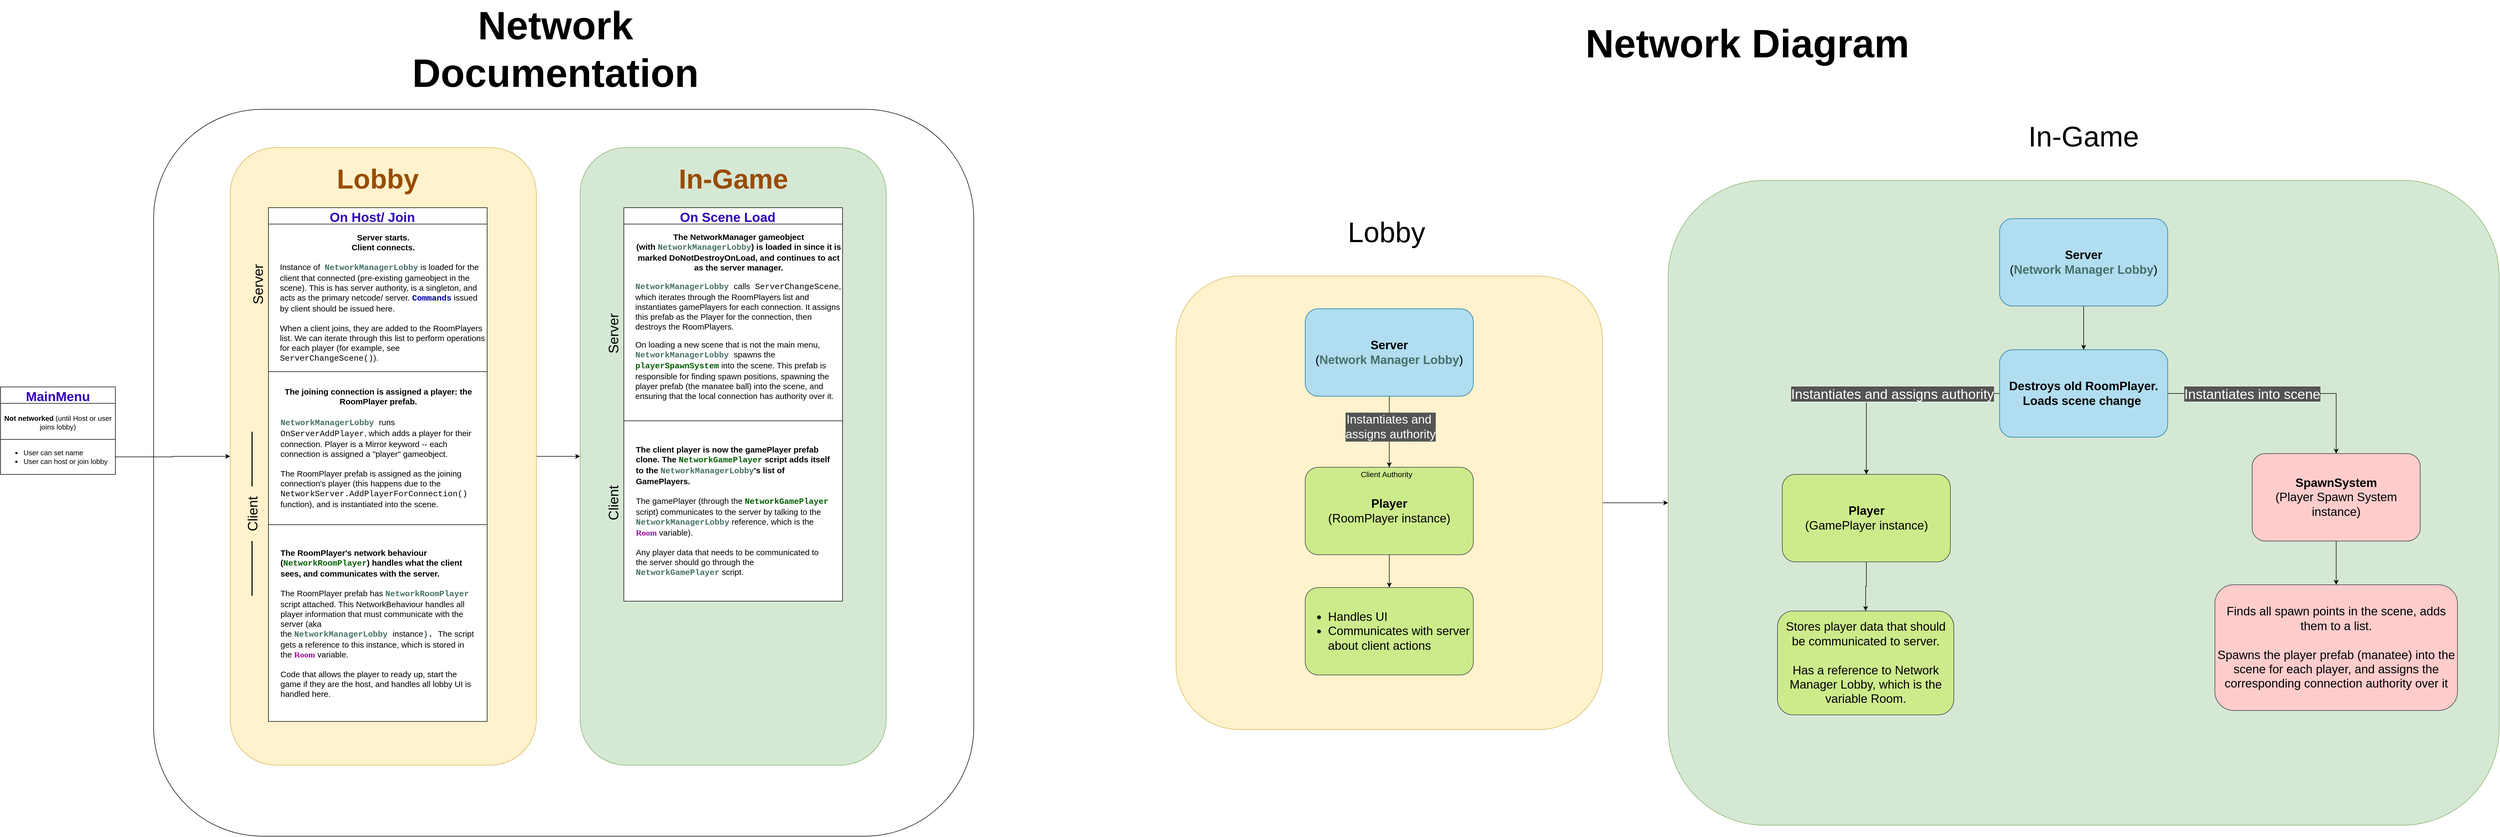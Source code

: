 <mxfile version="14.2.7" type="device"><diagram id="R2lEEEUBdFMjLlhIrx00" name="Page-1"><mxGraphModel dx="5277" dy="4610" grid="1" gridSize="10" guides="1" tooltips="1" connect="1" arrows="1" fold="1" page="0" pageScale="1" pageWidth="850" pageHeight="1100" math="0" shadow="0" extFonts="Permanent Marker^https://fonts.googleapis.com/css?family=Permanent+Marker"><root><mxCell id="0"/><mxCell id="1" parent="0"/><mxCell id="cDGni6hB-lOqqMxHIN8p-10" value="" style="rounded=1;whiteSpace=wrap;html=1;labelBackgroundColor=none;fontSize=13;fontColor=#3200BA;" parent="1" vertex="1"><mxGeometry x="-570" y="-1010" width="1500" height="1330" as="geometry"/></mxCell><mxCell id="cDGni6hB-lOqqMxHIN8p-33" style="edgeStyle=orthogonalEdgeStyle;rounded=0;orthogonalLoop=1;jettySize=auto;html=1;entryX=0;entryY=0.5;entryDx=0;entryDy=0;fontSize=72;fontColor=#994C00;" parent="1" source="cDGni6hB-lOqqMxHIN8p-22" target="cDGni6hB-lOqqMxHIN8p-30" edge="1"><mxGeometry relative="1" as="geometry"/></mxCell><mxCell id="cDGni6hB-lOqqMxHIN8p-22" value="" style="rounded=1;whiteSpace=wrap;html=1;labelBackgroundColor=none;fontSize=72;align=left;fillColor=#fff2cc;strokeColor=#d6b656;" parent="1" vertex="1"><mxGeometry x="-430" y="-940" width="560" height="1130" as="geometry"/></mxCell><mxCell id="cDGni6hB-lOqqMxHIN8p-1" value="Network Documentation" style="text;html=1;strokeColor=none;fillColor=none;align=center;verticalAlign=middle;whiteSpace=wrap;rounded=0;fontStyle=1;fontSize=72;" parent="1" vertex="1"><mxGeometry x="-160" y="-1200" width="650" height="160" as="geometry"/></mxCell><mxCell id="cDGni6hB-lOqqMxHIN8p-7" value="MainMenu" style="swimlane;fontSize=24;labelBackgroundColor=none;startSize=30;fontColor=#3200BA;" parent="1" vertex="1"><mxGeometry x="-850" y="-502" width="210" height="160" as="geometry"><mxRectangle x="-590" y="-890" width="150" height="30" as="alternateBounds"/></mxGeometry></mxCell><mxCell id="cDGni6hB-lOqqMxHIN8p-6" value="&lt;b&gt;Not networked&lt;/b&gt; (until Host or user joins lobby)" style="rounded=0;whiteSpace=wrap;html=1;fontSize=13;" parent="cDGni6hB-lOqqMxHIN8p-7" vertex="1"><mxGeometry y="30" width="210" height="70" as="geometry"/></mxCell><mxCell id="cDGni6hB-lOqqMxHIN8p-8" value="&lt;ul&gt;&lt;li&gt;User can set name&lt;/li&gt;&lt;li&gt;User can host or join lobby&lt;/li&gt;&lt;/ul&gt;" style="rounded=0;whiteSpace=wrap;html=1;fontSize=13;align=left;" parent="cDGni6hB-lOqqMxHIN8p-7" vertex="1"><mxGeometry y="96" width="210" height="64" as="geometry"/></mxCell><mxCell id="cDGni6hB-lOqqMxHIN8p-11" value="On Host/ Join" style="swimlane;fontSize=24;labelBackgroundColor=none;startSize=30;fontColor=#3200BA;spacingRight=20;" parent="1" vertex="1"><mxGeometry x="-360" y="-830" width="400" height="780" as="geometry"><mxRectangle x="-360" y="-830" width="150" height="30" as="alternateBounds"/></mxGeometry></mxCell><mxCell id="cDGni6hB-lOqqMxHIN8p-12" value="&lt;font style=&quot;font-size: 15px&quot;&gt;&lt;b&gt;&lt;br&gt;&lt;br&gt;Server starts.&lt;br&gt;Client connects.&lt;br&gt;&lt;/b&gt;&lt;br&gt;&lt;div style=&quot;text-align: left&quot;&gt;Instance of&amp;nbsp;&amp;nbsp;&lt;font face=&quot;Courier New&quot; color=&quot;#447068&quot; style=&quot;text-align: left ; font-weight: bold ; font-size: 15px&quot;&gt;NetworkManagerLobby&lt;/font&gt;&lt;span style=&quot;text-align: left ; font-weight: bold&quot;&gt; &lt;/span&gt;&lt;span style=&quot;text-align: left&quot;&gt;is loaded for the client that connected (pre-existing gameobject in the scene). This is has server authority, is a singleton, and acts as the primary netcode/ server. &lt;font color=&quot;#000099&quot; face=&quot;Courier New&quot;&gt;&lt;b&gt;Commands&lt;/b&gt;&lt;/font&gt;&amp;nbsp;issued by client should be issued here.&lt;/span&gt;&lt;/div&gt;&lt;div style=&quot;text-align: left&quot;&gt;&lt;span style=&quot;text-align: left&quot;&gt;&lt;br&gt;&lt;/span&gt;&lt;/div&gt;&lt;div style=&quot;text-align: left&quot;&gt;When a client joins, they are added to the RoomPlayers list. We can iterate through this list to perform operations for each player (for example, see &lt;font face=&quot;Courier New&quot;&gt;ServerChangeScene()&lt;/font&gt;).&lt;/div&gt;&lt;div style=&quot;text-align: left&quot;&gt;&lt;span style=&quot;text-align: left&quot;&gt;&lt;br&gt;&lt;/span&gt;&lt;/div&gt;&lt;div style=&quot;text-align: left&quot;&gt;&lt;span style=&quot;text-align: left&quot;&gt;&lt;br&gt;&lt;/span&gt;&lt;/div&gt;&lt;/font&gt;" style="rounded=0;whiteSpace=wrap;html=1;fontSize=13;spacingLeft=20;" parent="cDGni6hB-lOqqMxHIN8p-11" vertex="1"><mxGeometry y="30" width="400" height="270" as="geometry"/></mxCell><mxCell id="cDGni6hB-lOqqMxHIN8p-15" value="&lt;div style=&quot;text-align: center&quot;&gt;&lt;font color=&quot;#000000&quot;&gt;&lt;b&gt;The joining connection is assigned a player: the RoomPlayer prefab.&lt;/b&gt;&lt;/font&gt;&lt;/div&gt;&lt;span style=&quot;color: rgb(68 , 112 , 104) ; font-family: &amp;#34;courier new&amp;#34; ; font-weight: 700&quot;&gt;&lt;br&gt;NetworkManagerLobby &lt;/span&gt;&lt;font color=&quot;#000000&quot;&gt;runs &lt;font face=&quot;Courier New&quot;&gt;OnServerAddPlayer&lt;/font&gt;, which adds a player for their connection. Player is a Mirror keyword -- each connection is assigned a &quot;player&quot; gameobject.&amp;nbsp;&lt;br&gt;&lt;br&gt;The RoomPlayer prefab is assigned as the joining connection's player (this happens due to the &lt;font face=&quot;Courier New&quot;&gt;NetworkServer.AddPlayerForConnection()&lt;/font&gt; function), and is instantiated into the scene.&lt;font face=&quot;courier new&quot;&gt;&amp;nbsp;&lt;/font&gt;&lt;/font&gt;" style="rounded=0;whiteSpace=wrap;html=1;labelBackgroundColor=none;fontSize=15;fontColor=#3200BA;align=left;spacingLeft=20;spacingRight=20;" parent="1" vertex="1"><mxGeometry x="-360" y="-530" width="400" height="280" as="geometry"/></mxCell><mxCell id="cDGni6hB-lOqqMxHIN8p-16" value="&lt;font color=&quot;#000000&quot; style=&quot;font-size: 25px&quot;&gt;Server&lt;/font&gt;" style="text;html=1;strokeColor=none;fillColor=none;align=center;verticalAlign=middle;whiteSpace=wrap;rounded=0;labelBackgroundColor=none;fontSize=13;fontColor=#3200BA;rotation=-90;" parent="1" vertex="1"><mxGeometry x="-400" y="-700" width="40" height="20" as="geometry"/></mxCell><mxCell id="cDGni6hB-lOqqMxHIN8p-17" value="&lt;font color=&quot;#000000&quot; style=&quot;font-size: 25px&quot;&gt;Client&lt;/font&gt;" style="text;html=1;strokeColor=none;fillColor=none;align=center;verticalAlign=middle;whiteSpace=wrap;rounded=0;labelBackgroundColor=none;fontSize=13;fontColor=#3200BA;rotation=-90;" parent="1" vertex="1"><mxGeometry x="-410" y="-280" width="40" height="20" as="geometry"/></mxCell><mxCell id="cDGni6hB-lOqqMxHIN8p-19" value="&lt;b&gt;&lt;font color=&quot;#000000&quot;&gt;The RoomPlayer's network behaviour (&lt;/font&gt;&lt;font color=&quot;#005e00&quot; face=&quot;Courier New&quot;&gt;NetworkRoomPlayer&lt;/font&gt;&lt;font color=&quot;#000000&quot;&gt;) handles what the client sees, and communicates with the server.&lt;/font&gt;&lt;/b&gt;&lt;br&gt;&lt;br&gt;&lt;font color=&quot;#000000&quot;&gt;The RoomPlayer prefab has&lt;/font&gt; &lt;font color=&quot;#447068&quot; face=&quot;Courier New&quot;&gt;&lt;b&gt;NetworkRoomPlayer&lt;/b&gt;&lt;/font&gt; &lt;font color=&quot;#000000&quot;&gt;script attached. This NetworkBehaviour handles all player information that must communicate with the server (aka the&amp;nbsp;&lt;/font&gt;&lt;span style=&quot;color: rgb(68 , 112 , 104) ; font-family: &amp;#34;courier new&amp;#34; ; font-weight: 700&quot;&gt;NetworkManagerLobby&amp;nbsp;&lt;/span&gt;&lt;font color=&quot;#000000&quot;&gt;instance&lt;/font&gt;&lt;font color=&quot;#447068&quot; face=&quot;courier new&quot;&gt;&lt;b&gt;)&lt;/b&gt;&lt;/font&gt;&lt;font face=&quot;courier new&quot; style=&quot;color: rgb(0 , 0 , 0) ; font-weight: 700&quot;&gt;. &lt;/font&gt;&lt;font color=&quot;#000000&quot;&gt;The script gets a reference to this instance, which is stored in the &lt;/font&gt;&lt;font face=&quot;Lucida Console&quot; color=&quot;#b00098&quot;&gt;&lt;b&gt;Room&lt;/b&gt;&lt;/font&gt;&lt;font color=&quot;#000000&quot;&gt; variable.&lt;/font&gt;&lt;br&gt;&lt;br&gt;&lt;font color=&quot;#000000&quot;&gt;Code that allows the player to ready up, start the game if they are the host, and handles all lobby UI is handled here.&lt;/font&gt;" style="rounded=0;whiteSpace=wrap;html=1;labelBackgroundColor=none;fontSize=15;fontColor=#3200BA;align=left;spacingLeft=20;spacingRight=20;" parent="1" vertex="1"><mxGeometry x="-360" y="-250" width="400" height="360" as="geometry"/></mxCell><mxCell id="cDGni6hB-lOqqMxHIN8p-23" value="&lt;font style=&quot;font-size: 50px&quot;&gt;Lobby&lt;/font&gt;" style="text;html=1;strokeColor=none;fillColor=none;align=center;verticalAlign=middle;whiteSpace=wrap;rounded=0;labelBackgroundColor=none;fontSize=72;fontStyle=1;fontColor=#994C00;" parent="1" vertex="1"><mxGeometry x="-245" y="-960" width="170" height="140" as="geometry"/></mxCell><mxCell id="cDGni6hB-lOqqMxHIN8p-27" value="" style="line;strokeWidth=2;direction=south;html=1;labelBackgroundColor=none;fontSize=72;fontColor=#994C00;align=left;" parent="1" vertex="1"><mxGeometry x="-395" y="-220" width="10" height="100" as="geometry"/></mxCell><mxCell id="cDGni6hB-lOqqMxHIN8p-28" value="" style="line;strokeWidth=2;direction=south;html=1;labelBackgroundColor=none;fontSize=72;fontColor=#994C00;align=left;" parent="1" vertex="1"><mxGeometry x="-395" y="-420" width="10" height="100" as="geometry"/></mxCell><mxCell id="cDGni6hB-lOqqMxHIN8p-30" value="" style="rounded=1;whiteSpace=wrap;html=1;labelBackgroundColor=none;fontSize=72;align=left;fillColor=#d5e8d4;strokeColor=#82b366;" parent="1" vertex="1"><mxGeometry x="210" y="-940" width="560" height="1130" as="geometry"/></mxCell><mxCell id="cDGni6hB-lOqqMxHIN8p-31" value="&lt;font style=&quot;font-size: 50px&quot;&gt;In-Game&lt;/font&gt;" style="text;html=1;strokeColor=none;fillColor=none;align=center;verticalAlign=middle;whiteSpace=wrap;rounded=0;labelBackgroundColor=none;fontSize=72;fontStyle=1;fontColor=#994C00;" parent="1" vertex="1"><mxGeometry x="372.5" y="-960" width="235" height="140" as="geometry"/></mxCell><mxCell id="cDGni6hB-lOqqMxHIN8p-32" style="edgeStyle=orthogonalEdgeStyle;rounded=0;orthogonalLoop=1;jettySize=auto;html=1;fontSize=72;fontColor=#994C00;" parent="1" source="cDGni6hB-lOqqMxHIN8p-8" target="cDGni6hB-lOqqMxHIN8p-22" edge="1"><mxGeometry relative="1" as="geometry"/></mxCell><mxCell id="cDGni6hB-lOqqMxHIN8p-34" value="On Scene Load" style="swimlane;fontSize=24;labelBackgroundColor=none;startSize=30;fontColor=#3200BA;spacingRight=20;" parent="1" vertex="1"><mxGeometry x="290" y="-830" width="400" height="720" as="geometry"><mxRectangle x="-360" y="-830" width="150" height="30" as="alternateBounds"/></mxGeometry></mxCell><mxCell id="cDGni6hB-lOqqMxHIN8p-35" value="&lt;b&gt;&lt;font style=&quot;font-size: 15px&quot;&gt;The NetworkManager gameobject (with&amp;nbsp;&lt;/font&gt;&lt;/b&gt;&lt;span style=&quot;color: rgb(68 , 112 , 104) ; font-family: &amp;#34;courier new&amp;#34; ; font-size: 15px ; font-weight: 700 ; text-align: left&quot;&gt;NetworkManagerLobby&lt;/span&gt;&lt;b style=&quot;font-size: 15px&quot;&gt;) is loaded in since it is marked DoNotDestroyOnLoad, and continues to act as the server manager.&lt;/b&gt;&lt;br&gt;&lt;br&gt;&lt;div style=&quot;text-align: left&quot;&gt;&lt;b style=&quot;color: rgb(68 , 112 , 104) ; font-family: &amp;#34;courier new&amp;#34; ; font-size: 15px&quot;&gt;NetworkManagerLobby&amp;nbsp;&lt;/b&gt;&lt;span style=&quot;font-size: 15px&quot;&gt;calls&lt;/span&gt;&lt;font face=&quot;Courier New&quot; style=&quot;font-size: 15px&quot;&gt; ServerChangeScene&lt;/font&gt;&lt;span style=&quot;font-size: 15px&quot;&gt;, which iterates through the RoomPlayers list and instantiates gamePlayers for each connection. It assigns this prefab as the Player for the connection, then destroys the RoomPlayers.&amp;nbsp;&lt;/span&gt;&lt;/div&gt;&lt;br&gt;&lt;div style=&quot;text-align: left ; font-size: 15px&quot;&gt;On loading a new scene that is not the main menu,&amp;nbsp;&lt;/div&gt;&lt;span style=&quot;font-size: 15px&quot;&gt;&lt;div style=&quot;text-align: left&quot;&gt;&lt;span&gt;&lt;font color=&quot;#447068&quot; style=&quot;font-family: &amp;#34;courier new&amp;#34;&quot;&gt;&lt;b&gt;NetworkManagerLobby &lt;/b&gt;&lt;/font&gt;spawns the &lt;font color=&quot;#005e00&quot; face=&quot;Courier New&quot;&gt;&lt;b&gt;playerSpawnSystem&lt;/b&gt;&lt;/font&gt; into the scene. This prefab is responsible for finding spawn positions, spawning the player prefab (the manatee ball) into the scene, and ensuring that the local connection has authority over it.&amp;nbsp;&lt;/span&gt;&lt;/div&gt;&lt;/span&gt;&lt;div style=&quot;text-align: left ; font-size: 15px&quot;&gt;&amp;nbsp;&lt;/div&gt;&lt;br&gt;&lt;div style=&quot;text-align: left&quot;&gt;&lt;span style=&quot;font-size: 15px&quot;&gt;&lt;b&gt;&lt;br&gt;&lt;/b&gt;&lt;/span&gt;&lt;/div&gt;" style="rounded=0;whiteSpace=wrap;html=1;fontSize=13;spacingLeft=20;spacingTop=30;" parent="cDGni6hB-lOqqMxHIN8p-34" vertex="1"><mxGeometry y="30" width="400" height="360" as="geometry"/></mxCell><mxCell id="cDGni6hB-lOqqMxHIN8p-36" value="&lt;font color=&quot;#000000&quot; style=&quot;font-size: 25px&quot;&gt;Server&lt;/font&gt;" style="text;html=1;strokeColor=none;fillColor=none;align=center;verticalAlign=middle;whiteSpace=wrap;rounded=0;labelBackgroundColor=none;fontSize=13;fontColor=#3200BA;rotation=-90;" parent="1" vertex="1"><mxGeometry x="250" y="-610" width="40" height="20" as="geometry"/></mxCell><mxCell id="cDGni6hB-lOqqMxHIN8p-37" value="&lt;font color=&quot;#000000&quot; style=&quot;font-size: 25px&quot;&gt;Client&lt;/font&gt;" style="text;html=1;strokeColor=none;fillColor=none;align=center;verticalAlign=middle;whiteSpace=wrap;rounded=0;labelBackgroundColor=none;fontSize=13;fontColor=#3200BA;rotation=-90;" parent="1" vertex="1"><mxGeometry x="250" y="-300" width="40" height="20" as="geometry"/></mxCell><mxCell id="cDGni6hB-lOqqMxHIN8p-38" value="&lt;font style=&quot;font-size: 15px&quot;&gt;&lt;span style=&quot;font-size: 15px&quot;&gt;&lt;font style=&quot;font-weight: bold ; font-size: 15px&quot;&gt;The client player is now the gamePlayer prefab clone.&lt;/font&gt;&lt;span style=&quot;font-size: 15px&quot;&gt;&lt;b&gt;&amp;nbsp;The &lt;/b&gt;&lt;font color=&quot;#005e00&quot; face=&quot;Courier New&quot; style=&quot;font-weight: bold&quot;&gt;NetworkGamePlayer&lt;/font&gt;&lt;b&gt; script adds itself to the &lt;/b&gt;&lt;font face=&quot;Courier New&quot; style=&quot;font-weight: bold&quot; color=&quot;#447068&quot;&gt;NetworkManagerLobby&lt;/font&gt;&lt;b&gt;'s list of GamePlayers.&amp;nbsp;&lt;/b&gt;&lt;br&gt;&lt;br&gt;The gamePlayer (through the &lt;font face=&quot;Courier New&quot; color=&quot;#005e00&quot;&gt;&lt;b&gt;NetworkGamePlayer&lt;/b&gt;&lt;/font&gt; script) communicates to the server by talking to the &lt;font face=&quot;Courier New&quot; color=&quot;#447068&quot;&gt;&lt;b&gt;NetworkManagerLobby&lt;/b&gt;&lt;/font&gt; reference, which is the &lt;b&gt;&lt;font color=&quot;#b00098&quot; face=&quot;Lucida Console&quot;&gt;Room&lt;/font&gt; &lt;/b&gt;variable).&lt;br&gt;&lt;br&gt;Any player data that needs to be communicated to the server should go through the &lt;font color=&quot;#447068&quot;&gt;&lt;font face=&quot;Courier New&quot;&gt;&lt;b&gt;NetworkGamePlayer&lt;/b&gt;&lt;/font&gt; &lt;/font&gt;script.&lt;br&gt;&lt;/span&gt;&lt;/span&gt;&lt;/font&gt;" style="rounded=0;whiteSpace=wrap;html=1;labelBackgroundColor=none;strokeWidth=1;fontSize=15;align=left;spacingLeft=20;spacingRight=20;" parent="1" vertex="1"><mxGeometry x="290" y="-440" width="400" height="330" as="geometry"/></mxCell><mxCell id="cDGni6hB-lOqqMxHIN8p-39" value="Network Diagram" style="text;html=1;strokeColor=none;fillColor=none;align=center;verticalAlign=middle;whiteSpace=wrap;rounded=0;fontStyle=1;fontSize=72;" parent="1" vertex="1"><mxGeometry x="2020" y="-1210" width="650" height="160" as="geometry"/></mxCell><mxCell id="7W852-flDRKRtyeRPejq-12" value="" style="edgeStyle=orthogonalEdgeStyle;rounded=0;orthogonalLoop=1;jettySize=auto;html=1;fontSize=22;fontColor=#FFFFFF;" edge="1" parent="1" source="7W852-flDRKRtyeRPejq-1" target="7W852-flDRKRtyeRPejq-11"><mxGeometry relative="1" as="geometry"/></mxCell><mxCell id="7W852-flDRKRtyeRPejq-1" value="" style="rounded=1;whiteSpace=wrap;html=1;labelBackgroundColor=none;fillColor=#fff2cc;strokeColor=#d6b656;" vertex="1" parent="1"><mxGeometry x="1300" y="-705" width="780" height="830" as="geometry"/></mxCell><mxCell id="7W852-flDRKRtyeRPejq-2" value="Lobby" style="text;html=1;strokeColor=none;fillColor=none;align=center;verticalAlign=middle;whiteSpace=wrap;rounded=0;fontSize=52;" vertex="1" parent="1"><mxGeometry x="1530" y="-855" width="310" height="140" as="geometry"/></mxCell><mxCell id="7W852-flDRKRtyeRPejq-5" value="" style="edgeStyle=orthogonalEdgeStyle;rounded=0;orthogonalLoop=1;jettySize=auto;html=1;fontSize=22;fontColor=#000000;" edge="1" parent="1" source="7W852-flDRKRtyeRPejq-3" target="7W852-flDRKRtyeRPejq-4"><mxGeometry relative="1" as="geometry"/></mxCell><mxCell id="7W852-flDRKRtyeRPejq-8" value="Instantiates and&amp;nbsp;&lt;br&gt;assigns authority" style="edgeLabel;html=1;align=center;verticalAlign=middle;resizable=0;points=[];fontSize=22;labelBackgroundColor=#545454;fontColor=#FFFFFF;" vertex="1" connectable="0" parent="7W852-flDRKRtyeRPejq-5"><mxGeometry x="-0.139" y="1" relative="1" as="geometry"><mxPoint x="1" as="offset"/></mxGeometry></mxCell><mxCell id="7W852-flDRKRtyeRPejq-3" value="&lt;font style=&quot;font-size: 22px&quot;&gt;&lt;b&gt;Server&lt;/b&gt; &lt;br&gt;(&lt;b&gt;&lt;font color=&quot;#447068&quot;&gt;Network Manager Lobby&lt;/font&gt;&lt;/b&gt;)&lt;/font&gt;" style="rounded=1;whiteSpace=wrap;html=1;labelBackgroundColor=none;fontSize=22;fillColor=#b1ddf0;strokeColor=#10739e;" vertex="1" parent="1"><mxGeometry x="1536.25" y="-645" width="307.5" height="160" as="geometry"/></mxCell><mxCell id="7W852-flDRKRtyeRPejq-10" value="" style="edgeStyle=orthogonalEdgeStyle;rounded=0;orthogonalLoop=1;jettySize=auto;html=1;fontSize=22;fontColor=#FFFFFF;" edge="1" parent="1" source="7W852-flDRKRtyeRPejq-4" target="7W852-flDRKRtyeRPejq-9"><mxGeometry relative="1" as="geometry"/></mxCell><mxCell id="7W852-flDRKRtyeRPejq-4" value="&lt;b&gt;Player&lt;br&gt;&lt;/b&gt;(RoomPlayer instance)" style="rounded=1;whiteSpace=wrap;html=1;labelBackgroundColor=none;fontSize=22;fillColor=#cdeb8b;strokeColor=#36393d;" vertex="1" parent="1"><mxGeometry x="1536.25" y="-355" width="307.5" height="160" as="geometry"/></mxCell><mxCell id="7W852-flDRKRtyeRPejq-6" value="&lt;font style=&quot;font-size: 14px&quot;&gt;Client Authority&lt;/font&gt;" style="text;html=1;strokeColor=none;fillColor=none;align=center;verticalAlign=middle;whiteSpace=wrap;rounded=0;labelBackgroundColor=none;fontSize=22;fontColor=#000000;" vertex="1" parent="1"><mxGeometry x="1610" y="-365" width="150" height="42" as="geometry"/></mxCell><mxCell id="7W852-flDRKRtyeRPejq-9" value="&lt;ul&gt;&lt;li&gt;Handles UI&lt;/li&gt;&lt;li&gt;Communicates with server about client actions&lt;/li&gt;&lt;/ul&gt;" style="rounded=1;whiteSpace=wrap;html=1;labelBackgroundColor=none;fontSize=22;fillColor=#cdeb8b;strokeColor=#36393d;align=left;" vertex="1" parent="1"><mxGeometry x="1536.25" y="-135" width="307.5" height="160" as="geometry"/></mxCell><mxCell id="7W852-flDRKRtyeRPejq-11" value="" style="rounded=1;whiteSpace=wrap;html=1;labelBackgroundColor=none;fillColor=#d5e8d4;strokeColor=#82b366;" vertex="1" parent="1"><mxGeometry x="2200" y="-880" width="1520" height="1180" as="geometry"/></mxCell><mxCell id="7W852-flDRKRtyeRPejq-13" value="In-Game" style="text;html=1;strokeColor=none;fillColor=none;align=center;verticalAlign=middle;whiteSpace=wrap;rounded=0;fontSize=52;" vertex="1" parent="1"><mxGeometry x="2805" y="-1030" width="310" height="140" as="geometry"/></mxCell><mxCell id="7W852-flDRKRtyeRPejq-18" value="" style="edgeStyle=orthogonalEdgeStyle;rounded=0;orthogonalLoop=1;jettySize=auto;html=1;fontSize=22;fontColor=#FFFFFF;" edge="1" parent="1" source="7W852-flDRKRtyeRPejq-14" target="7W852-flDRKRtyeRPejq-17"><mxGeometry relative="1" as="geometry"/></mxCell><mxCell id="7W852-flDRKRtyeRPejq-14" value="&lt;font style=&quot;font-size: 22px&quot;&gt;&lt;b&gt;Server&lt;/b&gt; &lt;br&gt;(&lt;b&gt;&lt;font color=&quot;#447068&quot;&gt;Network Manager Lobby&lt;/font&gt;&lt;/b&gt;)&lt;/font&gt;" style="rounded=1;whiteSpace=wrap;html=1;labelBackgroundColor=none;fontSize=22;fillColor=#b1ddf0;strokeColor=#10739e;" vertex="1" parent="1"><mxGeometry x="2806.25" y="-810" width="307.5" height="160" as="geometry"/></mxCell><mxCell id="7W852-flDRKRtyeRPejq-20" value="&lt;span style=&quot;background-color: rgb(84, 84, 84); line-height: 100%; font-size: 25px;&quot;&gt;Instantiates and assigns authority&lt;/span&gt;" style="edgeStyle=orthogonalEdgeStyle;rounded=0;orthogonalLoop=1;jettySize=auto;html=1;fontSize=25;fontColor=#FFFFFF;" edge="1" parent="1" source="7W852-flDRKRtyeRPejq-17" target="7W852-flDRKRtyeRPejq-19"><mxGeometry relative="1" as="geometry"/></mxCell><mxCell id="7W852-flDRKRtyeRPejq-17" value="&lt;font style=&quot;font-size: 22px&quot;&gt;&lt;b&gt;Destroys old RoomPlayer. Loads scene change&amp;nbsp;&lt;/b&gt;&lt;/font&gt;" style="rounded=1;whiteSpace=wrap;html=1;labelBackgroundColor=none;fontSize=22;fillColor=#b1ddf0;strokeColor=#10739e;" vertex="1" parent="1"><mxGeometry x="2806.25" y="-570" width="307.5" height="160" as="geometry"/></mxCell><mxCell id="7W852-flDRKRtyeRPejq-22" value="" style="edgeStyle=orthogonalEdgeStyle;rounded=0;orthogonalLoop=1;jettySize=auto;html=1;fontSize=25;fontColor=#FFFFFF;" edge="1" parent="1" source="7W852-flDRKRtyeRPejq-19" target="7W852-flDRKRtyeRPejq-21"><mxGeometry relative="1" as="geometry"/></mxCell><mxCell id="7W852-flDRKRtyeRPejq-19" value="&lt;b&gt;Player&lt;/b&gt;&lt;br&gt;(GamePlayer instance)" style="rounded=1;whiteSpace=wrap;html=1;labelBackgroundColor=none;fontSize=22;fillColor=#cdeb8b;strokeColor=#36393d;" vertex="1" parent="1"><mxGeometry x="2408.75" y="-342" width="307.5" height="160" as="geometry"/></mxCell><mxCell id="7W852-flDRKRtyeRPejq-21" value="Stores player data that should be communicated to server.&lt;br&gt;&lt;br&gt;Has a reference to Network Manager Lobby, which is the variable Room." style="rounded=1;whiteSpace=wrap;html=1;labelBackgroundColor=none;fontSize=22;fillColor=#cdeb8b;strokeColor=#36393d;" vertex="1" parent="1"><mxGeometry x="2400" y="-92" width="322.5" height="190" as="geometry"/></mxCell><mxCell id="7W852-flDRKRtyeRPejq-26" value="" style="edgeStyle=orthogonalEdgeStyle;rounded=0;orthogonalLoop=1;jettySize=auto;html=1;fontSize=25;fontColor=#FFFFFF;exitX=1;exitY=0.5;exitDx=0;exitDy=0;" edge="1" parent="1" source="7W852-flDRKRtyeRPejq-17" target="7W852-flDRKRtyeRPejq-25"><mxGeometry relative="1" as="geometry"><mxPoint x="3383.75" y="-190" as="sourcePoint"/></mxGeometry></mxCell><mxCell id="7W852-flDRKRtyeRPejq-29" value="&lt;span style=&quot;background-color: rgb(84 , 84 , 84)&quot;&gt;Instantiates into scene&lt;/span&gt;" style="edgeLabel;html=1;align=center;verticalAlign=middle;resizable=0;points=[];fontSize=25;fontColor=#FFFFFF;" vertex="1" connectable="0" parent="7W852-flDRKRtyeRPejq-26"><mxGeometry x="-0.464" y="-6" relative="1" as="geometry"><mxPoint x="42.37" y="-6" as="offset"/></mxGeometry></mxCell><mxCell id="7W852-flDRKRtyeRPejq-28" value="" style="edgeStyle=orthogonalEdgeStyle;rounded=0;orthogonalLoop=1;jettySize=auto;html=1;fontSize=25;fontColor=#FFFFFF;" edge="1" parent="1" source="7W852-flDRKRtyeRPejq-25" target="7W852-flDRKRtyeRPejq-27"><mxGeometry relative="1" as="geometry"/></mxCell><mxCell id="7W852-flDRKRtyeRPejq-25" value="&lt;b&gt;SpawnSystem&lt;/b&gt;&lt;br&gt;(Player Spawn System instance)&lt;br&gt;" style="rounded=1;whiteSpace=wrap;html=1;labelBackgroundColor=none;fontSize=22;fillColor=#ffcccc;strokeColor=#36393d;" vertex="1" parent="1"><mxGeometry x="3268.12" y="-380" width="307.5" height="160" as="geometry"/></mxCell><mxCell id="7W852-flDRKRtyeRPejq-27" value="Finds all spawn points in the scene, adds them to a list.&lt;br&gt;&lt;br&gt;Spawns the player prefab (manatee) into the scene for each player, and assigns the corresponding connection authority over it" style="rounded=1;whiteSpace=wrap;html=1;labelBackgroundColor=none;fontSize=22;fillColor=#ffcccc;strokeColor=#36393d;" vertex="1" parent="1"><mxGeometry x="3200" y="-140" width="443.75" height="230" as="geometry"/></mxCell></root></mxGraphModel></diagram></mxfile>
